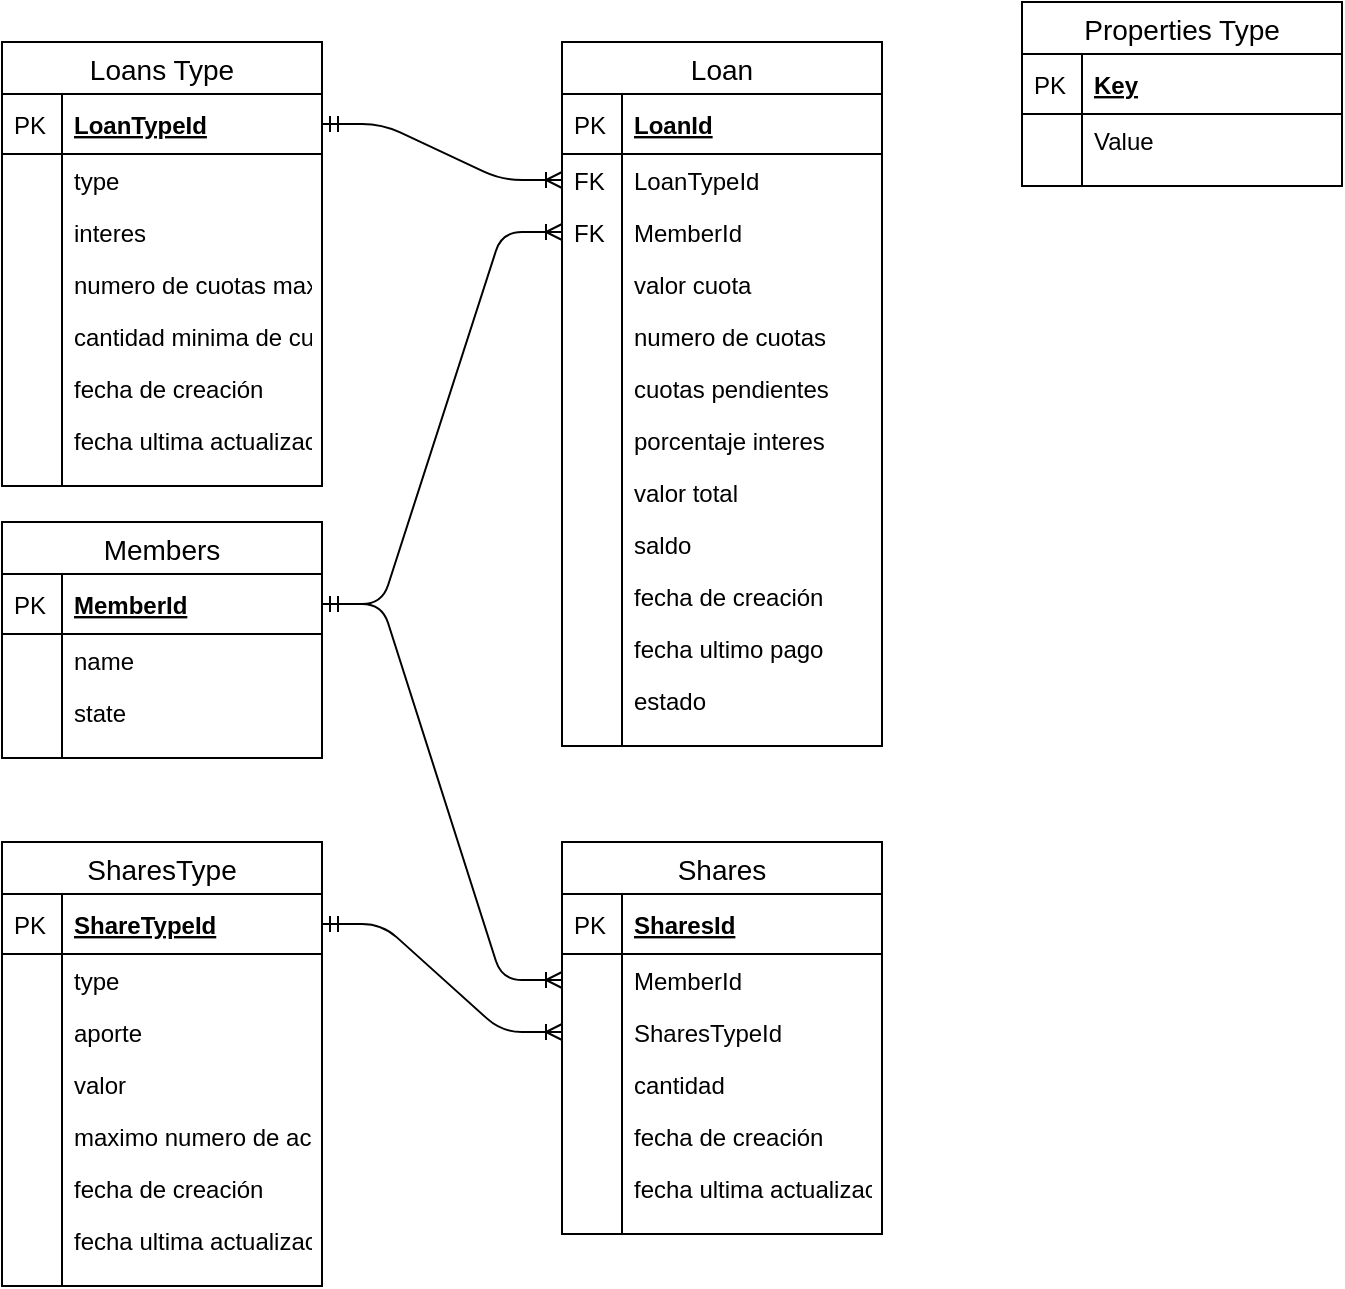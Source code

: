 <mxfile version="13.0.7" type="device" pages="3"><diagram id="xqKjK6fa6Vr36l9ZcS11" name="Page-1"><mxGraphModel dx="2031" dy="1209" grid="1" gridSize="10" guides="1" tooltips="1" connect="1" arrows="1" fold="1" page="1" pageScale="1" pageWidth="1169" pageHeight="827" math="0" shadow="0"><root><mxCell id="0"/><mxCell id="1" parent="0"/><mxCell id="6ZoHUO-m1LKjbYapgB06-1" value="Loans Type" style="swimlane;fontStyle=0;childLayout=stackLayout;horizontal=1;startSize=26;horizontalStack=0;resizeParent=1;resizeParentMax=0;resizeLast=0;collapsible=1;marginBottom=0;align=center;fontSize=14;" parent="1" vertex="1"><mxGeometry x="160" y="80" width="160" height="222" as="geometry"/></mxCell><mxCell id="6ZoHUO-m1LKjbYapgB06-2" value="LoanTypeId" style="shape=partialRectangle;top=0;left=0;right=0;bottom=1;align=left;verticalAlign=middle;fillColor=none;spacingLeft=34;spacingRight=4;overflow=hidden;rotatable=0;points=[[0,0.5],[1,0.5]];portConstraint=eastwest;dropTarget=0;fontStyle=5;fontSize=12;" parent="6ZoHUO-m1LKjbYapgB06-1" vertex="1"><mxGeometry y="26" width="160" height="30" as="geometry"/></mxCell><mxCell id="6ZoHUO-m1LKjbYapgB06-3" value="PK" style="shape=partialRectangle;top=0;left=0;bottom=0;fillColor=none;align=left;verticalAlign=middle;spacingLeft=4;spacingRight=4;overflow=hidden;rotatable=0;points=[];portConstraint=eastwest;part=1;fontSize=12;" parent="6ZoHUO-m1LKjbYapgB06-2" vertex="1" connectable="0"><mxGeometry width="30" height="30" as="geometry"/></mxCell><mxCell id="6ZoHUO-m1LKjbYapgB06-4" value="type" style="shape=partialRectangle;top=0;left=0;right=0;bottom=0;align=left;verticalAlign=top;fillColor=none;spacingLeft=34;spacingRight=4;overflow=hidden;rotatable=0;points=[[0,0.5],[1,0.5]];portConstraint=eastwest;dropTarget=0;fontSize=12;" parent="6ZoHUO-m1LKjbYapgB06-1" vertex="1"><mxGeometry y="56" width="160" height="26" as="geometry"/></mxCell><mxCell id="6ZoHUO-m1LKjbYapgB06-5" value="" style="shape=partialRectangle;top=0;left=0;bottom=0;fillColor=none;align=left;verticalAlign=top;spacingLeft=4;spacingRight=4;overflow=hidden;rotatable=0;points=[];portConstraint=eastwest;part=1;fontSize=12;" parent="6ZoHUO-m1LKjbYapgB06-4" vertex="1" connectable="0"><mxGeometry width="30" height="26" as="geometry"/></mxCell><mxCell id="6ZoHUO-m1LKjbYapgB06-8" value="interes" style="shape=partialRectangle;top=0;left=0;right=0;bottom=0;align=left;verticalAlign=top;fillColor=none;spacingLeft=34;spacingRight=4;overflow=hidden;rotatable=0;points=[[0,0.5],[1,0.5]];portConstraint=eastwest;dropTarget=0;fontSize=12;" parent="6ZoHUO-m1LKjbYapgB06-1" vertex="1"><mxGeometry y="82" width="160" height="26" as="geometry"/></mxCell><mxCell id="6ZoHUO-m1LKjbYapgB06-9" value="" style="shape=partialRectangle;top=0;left=0;bottom=0;fillColor=none;align=left;verticalAlign=top;spacingLeft=4;spacingRight=4;overflow=hidden;rotatable=0;points=[];portConstraint=eastwest;part=1;fontSize=12;" parent="6ZoHUO-m1LKjbYapgB06-8" vertex="1" connectable="0"><mxGeometry width="30" height="26" as="geometry"/></mxCell><mxCell id="6ZoHUO-m1LKjbYapgB06-20" value="numero de cuotas maximo" style="shape=partialRectangle;top=0;left=0;right=0;bottom=0;align=left;verticalAlign=top;fillColor=none;spacingLeft=34;spacingRight=4;overflow=hidden;rotatable=0;points=[[0,0.5],[1,0.5]];portConstraint=eastwest;dropTarget=0;fontSize=12;" parent="6ZoHUO-m1LKjbYapgB06-1" vertex="1"><mxGeometry y="108" width="160" height="26" as="geometry"/></mxCell><mxCell id="6ZoHUO-m1LKjbYapgB06-21" value="" style="shape=partialRectangle;top=0;left=0;bottom=0;fillColor=none;align=left;verticalAlign=top;spacingLeft=4;spacingRight=4;overflow=hidden;rotatable=0;points=[];portConstraint=eastwest;part=1;fontSize=12;" parent="6ZoHUO-m1LKjbYapgB06-20" vertex="1" connectable="0"><mxGeometry width="30" height="26" as="geometry"/></mxCell><mxCell id="6ZoHUO-m1LKjbYapgB06-24" value="cantidad minima de cuota" style="shape=partialRectangle;top=0;left=0;right=0;bottom=0;align=left;verticalAlign=top;fillColor=none;spacingLeft=34;spacingRight=4;overflow=hidden;rotatable=0;points=[[0,0.5],[1,0.5]];portConstraint=eastwest;dropTarget=0;fontSize=12;" parent="6ZoHUO-m1LKjbYapgB06-1" vertex="1"><mxGeometry y="134" width="160" height="26" as="geometry"/></mxCell><mxCell id="6ZoHUO-m1LKjbYapgB06-25" value="" style="shape=partialRectangle;top=0;left=0;bottom=0;fillColor=none;align=left;verticalAlign=top;spacingLeft=4;spacingRight=4;overflow=hidden;rotatable=0;points=[];portConstraint=eastwest;part=1;fontSize=12;" parent="6ZoHUO-m1LKjbYapgB06-24" vertex="1" connectable="0"><mxGeometry width="30" height="26" as="geometry"/></mxCell><mxCell id="6ZoHUO-m1LKjbYapgB06-26" value="fecha de creación" style="shape=partialRectangle;top=0;left=0;right=0;bottom=0;align=left;verticalAlign=top;fillColor=none;spacingLeft=34;spacingRight=4;overflow=hidden;rotatable=0;points=[[0,0.5],[1,0.5]];portConstraint=eastwest;dropTarget=0;fontSize=12;" parent="6ZoHUO-m1LKjbYapgB06-1" vertex="1"><mxGeometry y="160" width="160" height="26" as="geometry"/></mxCell><mxCell id="6ZoHUO-m1LKjbYapgB06-27" value="" style="shape=partialRectangle;top=0;left=0;bottom=0;fillColor=none;align=left;verticalAlign=top;spacingLeft=4;spacingRight=4;overflow=hidden;rotatable=0;points=[];portConstraint=eastwest;part=1;fontSize=12;" parent="6ZoHUO-m1LKjbYapgB06-26" vertex="1" connectable="0"><mxGeometry width="30" height="26" as="geometry"/></mxCell><mxCell id="6ZoHUO-m1LKjbYapgB06-28" value="fecha ultima actualización" style="shape=partialRectangle;top=0;left=0;right=0;bottom=0;align=left;verticalAlign=top;fillColor=none;spacingLeft=34;spacingRight=4;overflow=hidden;rotatable=0;points=[[0,0.5],[1,0.5]];portConstraint=eastwest;dropTarget=0;fontSize=12;" parent="6ZoHUO-m1LKjbYapgB06-1" vertex="1"><mxGeometry y="186" width="160" height="26" as="geometry"/></mxCell><mxCell id="6ZoHUO-m1LKjbYapgB06-29" value="" style="shape=partialRectangle;top=0;left=0;bottom=0;fillColor=none;align=left;verticalAlign=top;spacingLeft=4;spacingRight=4;overflow=hidden;rotatable=0;points=[];portConstraint=eastwest;part=1;fontSize=12;" parent="6ZoHUO-m1LKjbYapgB06-28" vertex="1" connectable="0"><mxGeometry width="30" height="26" as="geometry"/></mxCell><mxCell id="6ZoHUO-m1LKjbYapgB06-10" value="" style="shape=partialRectangle;top=0;left=0;right=0;bottom=0;align=left;verticalAlign=top;fillColor=none;spacingLeft=34;spacingRight=4;overflow=hidden;rotatable=0;points=[[0,0.5],[1,0.5]];portConstraint=eastwest;dropTarget=0;fontSize=12;" parent="6ZoHUO-m1LKjbYapgB06-1" vertex="1"><mxGeometry y="212" width="160" height="10" as="geometry"/></mxCell><mxCell id="6ZoHUO-m1LKjbYapgB06-11" value="" style="shape=partialRectangle;top=0;left=0;bottom=0;fillColor=none;align=left;verticalAlign=top;spacingLeft=4;spacingRight=4;overflow=hidden;rotatable=0;points=[];portConstraint=eastwest;part=1;fontSize=12;" parent="6ZoHUO-m1LKjbYapgB06-10" vertex="1" connectable="0"><mxGeometry width="30" height="10" as="geometry"/></mxCell><mxCell id="6ZoHUO-m1LKjbYapgB06-30" value="Loan" style="swimlane;fontStyle=0;childLayout=stackLayout;horizontal=1;startSize=26;horizontalStack=0;resizeParent=1;resizeParentMax=0;resizeLast=0;collapsible=1;marginBottom=0;align=center;fontSize=14;" parent="1" vertex="1"><mxGeometry x="440" y="80" width="160" height="352" as="geometry"/></mxCell><mxCell id="6ZoHUO-m1LKjbYapgB06-31" value="LoanId" style="shape=partialRectangle;top=0;left=0;right=0;bottom=1;align=left;verticalAlign=middle;fillColor=none;spacingLeft=34;spacingRight=4;overflow=hidden;rotatable=0;points=[[0,0.5],[1,0.5]];portConstraint=eastwest;dropTarget=0;fontStyle=5;fontSize=12;" parent="6ZoHUO-m1LKjbYapgB06-30" vertex="1"><mxGeometry y="26" width="160" height="30" as="geometry"/></mxCell><mxCell id="6ZoHUO-m1LKjbYapgB06-32" value="PK" style="shape=partialRectangle;top=0;left=0;bottom=0;fillColor=none;align=left;verticalAlign=middle;spacingLeft=4;spacingRight=4;overflow=hidden;rotatable=0;points=[];portConstraint=eastwest;part=1;fontSize=12;" parent="6ZoHUO-m1LKjbYapgB06-31" vertex="1" connectable="0"><mxGeometry width="30" height="30" as="geometry"/></mxCell><mxCell id="6ZoHUO-m1LKjbYapgB06-33" value="LoanTypeId" style="shape=partialRectangle;top=0;left=0;right=0;bottom=0;align=left;verticalAlign=top;fillColor=none;spacingLeft=34;spacingRight=4;overflow=hidden;rotatable=0;points=[[0,0.5],[1,0.5]];portConstraint=eastwest;dropTarget=0;fontSize=12;" parent="6ZoHUO-m1LKjbYapgB06-30" vertex="1"><mxGeometry y="56" width="160" height="26" as="geometry"/></mxCell><mxCell id="6ZoHUO-m1LKjbYapgB06-34" value="FK" style="shape=partialRectangle;top=0;left=0;bottom=0;fillColor=none;align=left;verticalAlign=top;spacingLeft=4;spacingRight=4;overflow=hidden;rotatable=0;points=[];portConstraint=eastwest;part=1;fontSize=12;" parent="6ZoHUO-m1LKjbYapgB06-33" vertex="1" connectable="0"><mxGeometry width="30" height="26" as="geometry"/></mxCell><mxCell id="6ZoHUO-m1LKjbYapgB06-35" value="MemberId" style="shape=partialRectangle;top=0;left=0;right=0;bottom=0;align=left;verticalAlign=top;fillColor=none;spacingLeft=34;spacingRight=4;overflow=hidden;rotatable=0;points=[[0,0.5],[1,0.5]];portConstraint=eastwest;dropTarget=0;fontSize=12;" parent="6ZoHUO-m1LKjbYapgB06-30" vertex="1"><mxGeometry y="82" width="160" height="26" as="geometry"/></mxCell><mxCell id="6ZoHUO-m1LKjbYapgB06-36" value="FK" style="shape=partialRectangle;top=0;left=0;bottom=0;fillColor=none;align=left;verticalAlign=top;spacingLeft=4;spacingRight=4;overflow=hidden;rotatable=0;points=[];portConstraint=eastwest;part=1;fontSize=12;" parent="6ZoHUO-m1LKjbYapgB06-35" vertex="1" connectable="0"><mxGeometry width="30" height="26" as="geometry"/></mxCell><mxCell id="6ZoHUO-m1LKjbYapgB06-37" value="valor cuota" style="shape=partialRectangle;top=0;left=0;right=0;bottom=0;align=left;verticalAlign=top;fillColor=none;spacingLeft=34;spacingRight=4;overflow=hidden;rotatable=0;points=[[0,0.5],[1,0.5]];portConstraint=eastwest;dropTarget=0;fontSize=12;" parent="6ZoHUO-m1LKjbYapgB06-30" vertex="1"><mxGeometry y="108" width="160" height="26" as="geometry"/></mxCell><mxCell id="6ZoHUO-m1LKjbYapgB06-38" value="" style="shape=partialRectangle;top=0;left=0;bottom=0;fillColor=none;align=left;verticalAlign=top;spacingLeft=4;spacingRight=4;overflow=hidden;rotatable=0;points=[];portConstraint=eastwest;part=1;fontSize=12;" parent="6ZoHUO-m1LKjbYapgB06-37" vertex="1" connectable="0"><mxGeometry width="30" height="26" as="geometry"/></mxCell><mxCell id="6ZoHUO-m1LKjbYapgB06-39" value="numero de cuotas" style="shape=partialRectangle;top=0;left=0;right=0;bottom=0;align=left;verticalAlign=top;fillColor=none;spacingLeft=34;spacingRight=4;overflow=hidden;rotatable=0;points=[[0,0.5],[1,0.5]];portConstraint=eastwest;dropTarget=0;fontSize=12;" parent="6ZoHUO-m1LKjbYapgB06-30" vertex="1"><mxGeometry y="134" width="160" height="26" as="geometry"/></mxCell><mxCell id="6ZoHUO-m1LKjbYapgB06-40" value="" style="shape=partialRectangle;top=0;left=0;bottom=0;fillColor=none;align=left;verticalAlign=top;spacingLeft=4;spacingRight=4;overflow=hidden;rotatable=0;points=[];portConstraint=eastwest;part=1;fontSize=12;" parent="6ZoHUO-m1LKjbYapgB06-39" vertex="1" connectable="0"><mxGeometry width="30" height="26" as="geometry"/></mxCell><mxCell id="6ZoHUO-m1LKjbYapgB06-41" value="cuotas pendientes" style="shape=partialRectangle;top=0;left=0;right=0;bottom=0;align=left;verticalAlign=top;fillColor=none;spacingLeft=34;spacingRight=4;overflow=hidden;rotatable=0;points=[[0,0.5],[1,0.5]];portConstraint=eastwest;dropTarget=0;fontSize=12;" parent="6ZoHUO-m1LKjbYapgB06-30" vertex="1"><mxGeometry y="160" width="160" height="26" as="geometry"/></mxCell><mxCell id="6ZoHUO-m1LKjbYapgB06-42" value="" style="shape=partialRectangle;top=0;left=0;bottom=0;fillColor=none;align=left;verticalAlign=top;spacingLeft=4;spacingRight=4;overflow=hidden;rotatable=0;points=[];portConstraint=eastwest;part=1;fontSize=12;" parent="6ZoHUO-m1LKjbYapgB06-41" vertex="1" connectable="0"><mxGeometry width="30" height="26" as="geometry"/></mxCell><mxCell id="6ZoHUO-m1LKjbYapgB06-43" value="porcentaje interes" style="shape=partialRectangle;top=0;left=0;right=0;bottom=0;align=left;verticalAlign=top;fillColor=none;spacingLeft=34;spacingRight=4;overflow=hidden;rotatable=0;points=[[0,0.5],[1,0.5]];portConstraint=eastwest;dropTarget=0;fontSize=12;" parent="6ZoHUO-m1LKjbYapgB06-30" vertex="1"><mxGeometry y="186" width="160" height="26" as="geometry"/></mxCell><mxCell id="6ZoHUO-m1LKjbYapgB06-44" value="" style="shape=partialRectangle;top=0;left=0;bottom=0;fillColor=none;align=left;verticalAlign=top;spacingLeft=4;spacingRight=4;overflow=hidden;rotatable=0;points=[];portConstraint=eastwest;part=1;fontSize=12;" parent="6ZoHUO-m1LKjbYapgB06-43" vertex="1" connectable="0"><mxGeometry width="30" height="26" as="geometry"/></mxCell><mxCell id="6ZoHUO-m1LKjbYapgB06-64" value="valor total" style="shape=partialRectangle;top=0;left=0;right=0;bottom=0;align=left;verticalAlign=top;fillColor=none;spacingLeft=34;spacingRight=4;overflow=hidden;rotatable=0;points=[[0,0.5],[1,0.5]];portConstraint=eastwest;dropTarget=0;fontSize=12;" parent="6ZoHUO-m1LKjbYapgB06-30" vertex="1"><mxGeometry y="212" width="160" height="26" as="geometry"/></mxCell><mxCell id="6ZoHUO-m1LKjbYapgB06-65" value="" style="shape=partialRectangle;top=0;left=0;bottom=0;fillColor=none;align=left;verticalAlign=top;spacingLeft=4;spacingRight=4;overflow=hidden;rotatable=0;points=[];portConstraint=eastwest;part=1;fontSize=12;" parent="6ZoHUO-m1LKjbYapgB06-64" vertex="1" connectable="0"><mxGeometry width="30" height="26" as="geometry"/></mxCell><mxCell id="6ZoHUO-m1LKjbYapgB06-66" value="saldo" style="shape=partialRectangle;top=0;left=0;right=0;bottom=0;align=left;verticalAlign=top;fillColor=none;spacingLeft=34;spacingRight=4;overflow=hidden;rotatable=0;points=[[0,0.5],[1,0.5]];portConstraint=eastwest;dropTarget=0;fontSize=12;" parent="6ZoHUO-m1LKjbYapgB06-30" vertex="1"><mxGeometry y="238" width="160" height="26" as="geometry"/></mxCell><mxCell id="6ZoHUO-m1LKjbYapgB06-67" value="" style="shape=partialRectangle;top=0;left=0;bottom=0;fillColor=none;align=left;verticalAlign=top;spacingLeft=4;spacingRight=4;overflow=hidden;rotatable=0;points=[];portConstraint=eastwest;part=1;fontSize=12;" parent="6ZoHUO-m1LKjbYapgB06-66" vertex="1" connectable="0"><mxGeometry width="30" height="26" as="geometry"/></mxCell><mxCell id="6ZoHUO-m1LKjbYapgB06-68" value="fecha de creación" style="shape=partialRectangle;top=0;left=0;right=0;bottom=0;align=left;verticalAlign=top;fillColor=none;spacingLeft=34;spacingRight=4;overflow=hidden;rotatable=0;points=[[0,0.5],[1,0.5]];portConstraint=eastwest;dropTarget=0;fontSize=12;" parent="6ZoHUO-m1LKjbYapgB06-30" vertex="1"><mxGeometry y="264" width="160" height="26" as="geometry"/></mxCell><mxCell id="6ZoHUO-m1LKjbYapgB06-69" value="" style="shape=partialRectangle;top=0;left=0;bottom=0;fillColor=none;align=left;verticalAlign=top;spacingLeft=4;spacingRight=4;overflow=hidden;rotatable=0;points=[];portConstraint=eastwest;part=1;fontSize=12;" parent="6ZoHUO-m1LKjbYapgB06-68" vertex="1" connectable="0"><mxGeometry width="30" height="26" as="geometry"/></mxCell><mxCell id="6ZoHUO-m1LKjbYapgB06-70" value="fecha ultimo pago" style="shape=partialRectangle;top=0;left=0;right=0;bottom=0;align=left;verticalAlign=top;fillColor=none;spacingLeft=34;spacingRight=4;overflow=hidden;rotatable=0;points=[[0,0.5],[1,0.5]];portConstraint=eastwest;dropTarget=0;fontSize=12;" parent="6ZoHUO-m1LKjbYapgB06-30" vertex="1"><mxGeometry y="290" width="160" height="26" as="geometry"/></mxCell><mxCell id="6ZoHUO-m1LKjbYapgB06-71" value="" style="shape=partialRectangle;top=0;left=0;bottom=0;fillColor=none;align=left;verticalAlign=top;spacingLeft=4;spacingRight=4;overflow=hidden;rotatable=0;points=[];portConstraint=eastwest;part=1;fontSize=12;" parent="6ZoHUO-m1LKjbYapgB06-70" vertex="1" connectable="0"><mxGeometry width="30" height="26" as="geometry"/></mxCell><mxCell id="6ZoHUO-m1LKjbYapgB06-72" value="estado" style="shape=partialRectangle;top=0;left=0;right=0;bottom=0;align=left;verticalAlign=top;fillColor=none;spacingLeft=34;spacingRight=4;overflow=hidden;rotatable=0;points=[[0,0.5],[1,0.5]];portConstraint=eastwest;dropTarget=0;fontSize=12;" parent="6ZoHUO-m1LKjbYapgB06-30" vertex="1"><mxGeometry y="316" width="160" height="26" as="geometry"/></mxCell><mxCell id="6ZoHUO-m1LKjbYapgB06-73" value="" style="shape=partialRectangle;top=0;left=0;bottom=0;fillColor=none;align=left;verticalAlign=top;spacingLeft=4;spacingRight=4;overflow=hidden;rotatable=0;points=[];portConstraint=eastwest;part=1;fontSize=12;" parent="6ZoHUO-m1LKjbYapgB06-72" vertex="1" connectable="0"><mxGeometry width="30" height="26" as="geometry"/></mxCell><mxCell id="6ZoHUO-m1LKjbYapgB06-45" value="" style="shape=partialRectangle;top=0;left=0;right=0;bottom=0;align=left;verticalAlign=top;fillColor=none;spacingLeft=34;spacingRight=4;overflow=hidden;rotatable=0;points=[[0,0.5],[1,0.5]];portConstraint=eastwest;dropTarget=0;fontSize=12;" parent="6ZoHUO-m1LKjbYapgB06-30" vertex="1"><mxGeometry y="342" width="160" height="10" as="geometry"/></mxCell><mxCell id="6ZoHUO-m1LKjbYapgB06-46" value="" style="shape=partialRectangle;top=0;left=0;bottom=0;fillColor=none;align=left;verticalAlign=top;spacingLeft=4;spacingRight=4;overflow=hidden;rotatable=0;points=[];portConstraint=eastwest;part=1;fontSize=12;" parent="6ZoHUO-m1LKjbYapgB06-45" vertex="1" connectable="0"><mxGeometry width="30" height="10" as="geometry"/></mxCell><mxCell id="6ZoHUO-m1LKjbYapgB06-47" value="Members" style="swimlane;fontStyle=0;childLayout=stackLayout;horizontal=1;startSize=26;horizontalStack=0;resizeParent=1;resizeParentMax=0;resizeLast=0;collapsible=1;marginBottom=0;align=center;fontSize=14;" parent="1" vertex="1"><mxGeometry x="160" y="320" width="160" height="118" as="geometry"/></mxCell><mxCell id="6ZoHUO-m1LKjbYapgB06-48" value="MemberId" style="shape=partialRectangle;top=0;left=0;right=0;bottom=1;align=left;verticalAlign=middle;fillColor=none;spacingLeft=34;spacingRight=4;overflow=hidden;rotatable=0;points=[[0,0.5],[1,0.5]];portConstraint=eastwest;dropTarget=0;fontStyle=5;fontSize=12;" parent="6ZoHUO-m1LKjbYapgB06-47" vertex="1"><mxGeometry y="26" width="160" height="30" as="geometry"/></mxCell><mxCell id="6ZoHUO-m1LKjbYapgB06-49" value="PK" style="shape=partialRectangle;top=0;left=0;bottom=0;fillColor=none;align=left;verticalAlign=middle;spacingLeft=4;spacingRight=4;overflow=hidden;rotatable=0;points=[];portConstraint=eastwest;part=1;fontSize=12;" parent="6ZoHUO-m1LKjbYapgB06-48" vertex="1" connectable="0"><mxGeometry width="30" height="30" as="geometry"/></mxCell><mxCell id="6ZoHUO-m1LKjbYapgB06-50" value="name" style="shape=partialRectangle;top=0;left=0;right=0;bottom=0;align=left;verticalAlign=top;fillColor=none;spacingLeft=34;spacingRight=4;overflow=hidden;rotatable=0;points=[[0,0.5],[1,0.5]];portConstraint=eastwest;dropTarget=0;fontSize=12;" parent="6ZoHUO-m1LKjbYapgB06-47" vertex="1"><mxGeometry y="56" width="160" height="26" as="geometry"/></mxCell><mxCell id="6ZoHUO-m1LKjbYapgB06-51" value="" style="shape=partialRectangle;top=0;left=0;bottom=0;fillColor=none;align=left;verticalAlign=top;spacingLeft=4;spacingRight=4;overflow=hidden;rotatable=0;points=[];portConstraint=eastwest;part=1;fontSize=12;" parent="6ZoHUO-m1LKjbYapgB06-50" vertex="1" connectable="0"><mxGeometry width="30" height="26" as="geometry"/></mxCell><mxCell id="6ZoHUO-m1LKjbYapgB06-52" value="state" style="shape=partialRectangle;top=0;left=0;right=0;bottom=0;align=left;verticalAlign=top;fillColor=none;spacingLeft=34;spacingRight=4;overflow=hidden;rotatable=0;points=[[0,0.5],[1,0.5]];portConstraint=eastwest;dropTarget=0;fontSize=12;" parent="6ZoHUO-m1LKjbYapgB06-47" vertex="1"><mxGeometry y="82" width="160" height="26" as="geometry"/></mxCell><mxCell id="6ZoHUO-m1LKjbYapgB06-53" value="" style="shape=partialRectangle;top=0;left=0;bottom=0;fillColor=none;align=left;verticalAlign=top;spacingLeft=4;spacingRight=4;overflow=hidden;rotatable=0;points=[];portConstraint=eastwest;part=1;fontSize=12;" parent="6ZoHUO-m1LKjbYapgB06-52" vertex="1" connectable="0"><mxGeometry width="30" height="26" as="geometry"/></mxCell><mxCell id="6ZoHUO-m1LKjbYapgB06-62" value="" style="shape=partialRectangle;top=0;left=0;right=0;bottom=0;align=left;verticalAlign=top;fillColor=none;spacingLeft=34;spacingRight=4;overflow=hidden;rotatable=0;points=[[0,0.5],[1,0.5]];portConstraint=eastwest;dropTarget=0;fontSize=12;" parent="6ZoHUO-m1LKjbYapgB06-47" vertex="1"><mxGeometry y="108" width="160" height="10" as="geometry"/></mxCell><mxCell id="6ZoHUO-m1LKjbYapgB06-63" value="" style="shape=partialRectangle;top=0;left=0;bottom=0;fillColor=none;align=left;verticalAlign=top;spacingLeft=4;spacingRight=4;overflow=hidden;rotatable=0;points=[];portConstraint=eastwest;part=1;fontSize=12;" parent="6ZoHUO-m1LKjbYapgB06-62" vertex="1" connectable="0"><mxGeometry width="30" height="10" as="geometry"/></mxCell><mxCell id="6ZoHUO-m1LKjbYapgB06-101" value="SharesType" style="swimlane;fontStyle=0;childLayout=stackLayout;horizontal=1;startSize=26;horizontalStack=0;resizeParent=1;resizeParentMax=0;resizeLast=0;collapsible=1;marginBottom=0;align=center;fontSize=14;" parent="1" vertex="1"><mxGeometry x="160" y="480" width="160" height="222" as="geometry"/></mxCell><mxCell id="6ZoHUO-m1LKjbYapgB06-102" value="ShareTypeId" style="shape=partialRectangle;top=0;left=0;right=0;bottom=1;align=left;verticalAlign=middle;fillColor=none;spacingLeft=34;spacingRight=4;overflow=hidden;rotatable=0;points=[[0,0.5],[1,0.5]];portConstraint=eastwest;dropTarget=0;fontStyle=5;fontSize=12;" parent="6ZoHUO-m1LKjbYapgB06-101" vertex="1"><mxGeometry y="26" width="160" height="30" as="geometry"/></mxCell><mxCell id="6ZoHUO-m1LKjbYapgB06-103" value="PK" style="shape=partialRectangle;top=0;left=0;bottom=0;fillColor=none;align=left;verticalAlign=middle;spacingLeft=4;spacingRight=4;overflow=hidden;rotatable=0;points=[];portConstraint=eastwest;part=1;fontSize=12;" parent="6ZoHUO-m1LKjbYapgB06-102" vertex="1" connectable="0"><mxGeometry width="30" height="30" as="geometry"/></mxCell><mxCell id="6ZoHUO-m1LKjbYapgB06-104" value="type" style="shape=partialRectangle;top=0;left=0;right=0;bottom=0;align=left;verticalAlign=top;fillColor=none;spacingLeft=34;spacingRight=4;overflow=hidden;rotatable=0;points=[[0,0.5],[1,0.5]];portConstraint=eastwest;dropTarget=0;fontSize=12;" parent="6ZoHUO-m1LKjbYapgB06-101" vertex="1"><mxGeometry y="56" width="160" height="26" as="geometry"/></mxCell><mxCell id="6ZoHUO-m1LKjbYapgB06-105" value="" style="shape=partialRectangle;top=0;left=0;bottom=0;fillColor=none;align=left;verticalAlign=top;spacingLeft=4;spacingRight=4;overflow=hidden;rotatable=0;points=[];portConstraint=eastwest;part=1;fontSize=12;" parent="6ZoHUO-m1LKjbYapgB06-104" vertex="1" connectable="0"><mxGeometry width="30" height="26" as="geometry"/></mxCell><mxCell id="6ZoHUO-m1LKjbYapgB06-106" value="aporte" style="shape=partialRectangle;top=0;left=0;right=0;bottom=0;align=left;verticalAlign=top;fillColor=none;spacingLeft=34;spacingRight=4;overflow=hidden;rotatable=0;points=[[0,0.5],[1,0.5]];portConstraint=eastwest;dropTarget=0;fontSize=12;" parent="6ZoHUO-m1LKjbYapgB06-101" vertex="1"><mxGeometry y="82" width="160" height="26" as="geometry"/></mxCell><mxCell id="6ZoHUO-m1LKjbYapgB06-107" value="" style="shape=partialRectangle;top=0;left=0;bottom=0;fillColor=none;align=left;verticalAlign=top;spacingLeft=4;spacingRight=4;overflow=hidden;rotatable=0;points=[];portConstraint=eastwest;part=1;fontSize=12;" parent="6ZoHUO-m1LKjbYapgB06-106" vertex="1" connectable="0"><mxGeometry width="30" height="26" as="geometry"/></mxCell><mxCell id="6ZoHUO-m1LKjbYapgB06-108" value="valor" style="shape=partialRectangle;top=0;left=0;right=0;bottom=0;align=left;verticalAlign=top;fillColor=none;spacingLeft=34;spacingRight=4;overflow=hidden;rotatable=0;points=[[0,0.5],[1,0.5]];portConstraint=eastwest;dropTarget=0;fontSize=12;" parent="6ZoHUO-m1LKjbYapgB06-101" vertex="1"><mxGeometry y="108" width="160" height="26" as="geometry"/></mxCell><mxCell id="6ZoHUO-m1LKjbYapgB06-109" value="" style="shape=partialRectangle;top=0;left=0;bottom=0;fillColor=none;align=left;verticalAlign=top;spacingLeft=4;spacingRight=4;overflow=hidden;rotatable=0;points=[];portConstraint=eastwest;part=1;fontSize=12;" parent="6ZoHUO-m1LKjbYapgB06-108" vertex="1" connectable="0"><mxGeometry width="30" height="26" as="geometry"/></mxCell><mxCell id="6ZoHUO-m1LKjbYapgB06-110" value="maximo numero de acciones por socio" style="shape=partialRectangle;top=0;left=0;right=0;bottom=0;align=left;verticalAlign=top;fillColor=none;spacingLeft=34;spacingRight=4;overflow=hidden;rotatable=0;points=[[0,0.5],[1,0.5]];portConstraint=eastwest;dropTarget=0;fontSize=12;" parent="6ZoHUO-m1LKjbYapgB06-101" vertex="1"><mxGeometry y="134" width="160" height="26" as="geometry"/></mxCell><mxCell id="6ZoHUO-m1LKjbYapgB06-111" value="" style="shape=partialRectangle;top=0;left=0;bottom=0;fillColor=none;align=left;verticalAlign=top;spacingLeft=4;spacingRight=4;overflow=hidden;rotatable=0;points=[];portConstraint=eastwest;part=1;fontSize=12;" parent="6ZoHUO-m1LKjbYapgB06-110" vertex="1" connectable="0"><mxGeometry width="30" height="26" as="geometry"/></mxCell><mxCell id="6ZoHUO-m1LKjbYapgB06-112" value="fecha de creación" style="shape=partialRectangle;top=0;left=0;right=0;bottom=0;align=left;verticalAlign=top;fillColor=none;spacingLeft=34;spacingRight=4;overflow=hidden;rotatable=0;points=[[0,0.5],[1,0.5]];portConstraint=eastwest;dropTarget=0;fontSize=12;" parent="6ZoHUO-m1LKjbYapgB06-101" vertex="1"><mxGeometry y="160" width="160" height="26" as="geometry"/></mxCell><mxCell id="6ZoHUO-m1LKjbYapgB06-113" value="" style="shape=partialRectangle;top=0;left=0;bottom=0;fillColor=none;align=left;verticalAlign=top;spacingLeft=4;spacingRight=4;overflow=hidden;rotatable=0;points=[];portConstraint=eastwest;part=1;fontSize=12;" parent="6ZoHUO-m1LKjbYapgB06-112" vertex="1" connectable="0"><mxGeometry width="30" height="26" as="geometry"/></mxCell><mxCell id="6ZoHUO-m1LKjbYapgB06-114" value="fecha ultima actualización" style="shape=partialRectangle;top=0;left=0;right=0;bottom=0;align=left;verticalAlign=top;fillColor=none;spacingLeft=34;spacingRight=4;overflow=hidden;rotatable=0;points=[[0,0.5],[1,0.5]];portConstraint=eastwest;dropTarget=0;fontSize=12;" parent="6ZoHUO-m1LKjbYapgB06-101" vertex="1"><mxGeometry y="186" width="160" height="26" as="geometry"/></mxCell><mxCell id="6ZoHUO-m1LKjbYapgB06-115" value="" style="shape=partialRectangle;top=0;left=0;bottom=0;fillColor=none;align=left;verticalAlign=top;spacingLeft=4;spacingRight=4;overflow=hidden;rotatable=0;points=[];portConstraint=eastwest;part=1;fontSize=12;" parent="6ZoHUO-m1LKjbYapgB06-114" vertex="1" connectable="0"><mxGeometry width="30" height="26" as="geometry"/></mxCell><mxCell id="6ZoHUO-m1LKjbYapgB06-116" value="" style="shape=partialRectangle;top=0;left=0;right=0;bottom=0;align=left;verticalAlign=top;fillColor=none;spacingLeft=34;spacingRight=4;overflow=hidden;rotatable=0;points=[[0,0.5],[1,0.5]];portConstraint=eastwest;dropTarget=0;fontSize=12;" parent="6ZoHUO-m1LKjbYapgB06-101" vertex="1"><mxGeometry y="212" width="160" height="10" as="geometry"/></mxCell><mxCell id="6ZoHUO-m1LKjbYapgB06-117" value="" style="shape=partialRectangle;top=0;left=0;bottom=0;fillColor=none;align=left;verticalAlign=top;spacingLeft=4;spacingRight=4;overflow=hidden;rotatable=0;points=[];portConstraint=eastwest;part=1;fontSize=12;" parent="6ZoHUO-m1LKjbYapgB06-116" vertex="1" connectable="0"><mxGeometry width="30" height="10" as="geometry"/></mxCell><mxCell id="6ZoHUO-m1LKjbYapgB06-118" value="Shares" style="swimlane;fontStyle=0;childLayout=stackLayout;horizontal=1;startSize=26;horizontalStack=0;resizeParent=1;resizeParentMax=0;resizeLast=0;collapsible=1;marginBottom=0;align=center;fontSize=14;" parent="1" vertex="1"><mxGeometry x="440" y="480" width="160" height="196" as="geometry"/></mxCell><mxCell id="6ZoHUO-m1LKjbYapgB06-119" value="SharesId" style="shape=partialRectangle;top=0;left=0;right=0;bottom=1;align=left;verticalAlign=middle;fillColor=none;spacingLeft=34;spacingRight=4;overflow=hidden;rotatable=0;points=[[0,0.5],[1,0.5]];portConstraint=eastwest;dropTarget=0;fontStyle=5;fontSize=12;" parent="6ZoHUO-m1LKjbYapgB06-118" vertex="1"><mxGeometry y="26" width="160" height="30" as="geometry"/></mxCell><mxCell id="6ZoHUO-m1LKjbYapgB06-120" value="PK" style="shape=partialRectangle;top=0;left=0;bottom=0;fillColor=none;align=left;verticalAlign=middle;spacingLeft=4;spacingRight=4;overflow=hidden;rotatable=0;points=[];portConstraint=eastwest;part=1;fontSize=12;" parent="6ZoHUO-m1LKjbYapgB06-119" vertex="1" connectable="0"><mxGeometry width="30" height="30" as="geometry"/></mxCell><mxCell id="6ZoHUO-m1LKjbYapgB06-123" value="MemberId" style="shape=partialRectangle;top=0;left=0;right=0;bottom=0;align=left;verticalAlign=top;fillColor=none;spacingLeft=34;spacingRight=4;overflow=hidden;rotatable=0;points=[[0,0.5],[1,0.5]];portConstraint=eastwest;dropTarget=0;fontSize=12;" parent="6ZoHUO-m1LKjbYapgB06-118" vertex="1"><mxGeometry y="56" width="160" height="26" as="geometry"/></mxCell><mxCell id="6ZoHUO-m1LKjbYapgB06-124" value="" style="shape=partialRectangle;top=0;left=0;bottom=0;fillColor=none;align=left;verticalAlign=top;spacingLeft=4;spacingRight=4;overflow=hidden;rotatable=0;points=[];portConstraint=eastwest;part=1;fontSize=12;" parent="6ZoHUO-m1LKjbYapgB06-123" vertex="1" connectable="0"><mxGeometry width="30" height="26" as="geometry"/></mxCell><mxCell id="6ZoHUO-m1LKjbYapgB06-121" value="SharesTypeId" style="shape=partialRectangle;top=0;left=0;right=0;bottom=0;align=left;verticalAlign=top;fillColor=none;spacingLeft=34;spacingRight=4;overflow=hidden;rotatable=0;points=[[0,0.5],[1,0.5]];portConstraint=eastwest;dropTarget=0;fontSize=12;" parent="6ZoHUO-m1LKjbYapgB06-118" vertex="1"><mxGeometry y="82" width="160" height="26" as="geometry"/></mxCell><mxCell id="6ZoHUO-m1LKjbYapgB06-122" value="" style="shape=partialRectangle;top=0;left=0;bottom=0;fillColor=none;align=left;verticalAlign=top;spacingLeft=4;spacingRight=4;overflow=hidden;rotatable=0;points=[];portConstraint=eastwest;part=1;fontSize=12;" parent="6ZoHUO-m1LKjbYapgB06-121" vertex="1" connectable="0"><mxGeometry width="30" height="26" as="geometry"/></mxCell><mxCell id="6ZoHUO-m1LKjbYapgB06-125" value="cantidad" style="shape=partialRectangle;top=0;left=0;right=0;bottom=0;align=left;verticalAlign=top;fillColor=none;spacingLeft=34;spacingRight=4;overflow=hidden;rotatable=0;points=[[0,0.5],[1,0.5]];portConstraint=eastwest;dropTarget=0;fontSize=12;" parent="6ZoHUO-m1LKjbYapgB06-118" vertex="1"><mxGeometry y="108" width="160" height="26" as="geometry"/></mxCell><mxCell id="6ZoHUO-m1LKjbYapgB06-126" value="" style="shape=partialRectangle;top=0;left=0;bottom=0;fillColor=none;align=left;verticalAlign=top;spacingLeft=4;spacingRight=4;overflow=hidden;rotatable=0;points=[];portConstraint=eastwest;part=1;fontSize=12;" parent="6ZoHUO-m1LKjbYapgB06-125" vertex="1" connectable="0"><mxGeometry width="30" height="26" as="geometry"/></mxCell><mxCell id="6ZoHUO-m1LKjbYapgB06-129" value="fecha de creación" style="shape=partialRectangle;top=0;left=0;right=0;bottom=0;align=left;verticalAlign=top;fillColor=none;spacingLeft=34;spacingRight=4;overflow=hidden;rotatable=0;points=[[0,0.5],[1,0.5]];portConstraint=eastwest;dropTarget=0;fontSize=12;" parent="6ZoHUO-m1LKjbYapgB06-118" vertex="1"><mxGeometry y="134" width="160" height="26" as="geometry"/></mxCell><mxCell id="6ZoHUO-m1LKjbYapgB06-130" value="" style="shape=partialRectangle;top=0;left=0;bottom=0;fillColor=none;align=left;verticalAlign=top;spacingLeft=4;spacingRight=4;overflow=hidden;rotatable=0;points=[];portConstraint=eastwest;part=1;fontSize=12;" parent="6ZoHUO-m1LKjbYapgB06-129" vertex="1" connectable="0"><mxGeometry width="30" height="26" as="geometry"/></mxCell><mxCell id="6ZoHUO-m1LKjbYapgB06-131" value="fecha ultima actualización" style="shape=partialRectangle;top=0;left=0;right=0;bottom=0;align=left;verticalAlign=top;fillColor=none;spacingLeft=34;spacingRight=4;overflow=hidden;rotatable=0;points=[[0,0.5],[1,0.5]];portConstraint=eastwest;dropTarget=0;fontSize=12;" parent="6ZoHUO-m1LKjbYapgB06-118" vertex="1"><mxGeometry y="160" width="160" height="26" as="geometry"/></mxCell><mxCell id="6ZoHUO-m1LKjbYapgB06-132" value="" style="shape=partialRectangle;top=0;left=0;bottom=0;fillColor=none;align=left;verticalAlign=top;spacingLeft=4;spacingRight=4;overflow=hidden;rotatable=0;points=[];portConstraint=eastwest;part=1;fontSize=12;" parent="6ZoHUO-m1LKjbYapgB06-131" vertex="1" connectable="0"><mxGeometry width="30" height="26" as="geometry"/></mxCell><mxCell id="6ZoHUO-m1LKjbYapgB06-133" value="" style="shape=partialRectangle;top=0;left=0;right=0;bottom=0;align=left;verticalAlign=top;fillColor=none;spacingLeft=34;spacingRight=4;overflow=hidden;rotatable=0;points=[[0,0.5],[1,0.5]];portConstraint=eastwest;dropTarget=0;fontSize=12;" parent="6ZoHUO-m1LKjbYapgB06-118" vertex="1"><mxGeometry y="186" width="160" height="10" as="geometry"/></mxCell><mxCell id="6ZoHUO-m1LKjbYapgB06-134" value="" style="shape=partialRectangle;top=0;left=0;bottom=0;fillColor=none;align=left;verticalAlign=top;spacingLeft=4;spacingRight=4;overflow=hidden;rotatable=0;points=[];portConstraint=eastwest;part=1;fontSize=12;" parent="6ZoHUO-m1LKjbYapgB06-133" vertex="1" connectable="0"><mxGeometry width="30" height="10" as="geometry"/></mxCell><mxCell id="9KWtNGeDtaJtygsWMjKu-1" value="" style="edgeStyle=entityRelationEdgeStyle;fontSize=12;html=1;endArrow=ERoneToMany;startArrow=ERmandOne;exitX=1;exitY=0.5;exitDx=0;exitDy=0;entryX=0;entryY=0.5;entryDx=0;entryDy=0;" parent="1" source="6ZoHUO-m1LKjbYapgB06-2" target="6ZoHUO-m1LKjbYapgB06-33" edge="1"><mxGeometry width="100" height="100" relative="1" as="geometry"><mxPoint x="670" y="480" as="sourcePoint"/><mxPoint x="770" y="380" as="targetPoint"/></mxGeometry></mxCell><mxCell id="9KWtNGeDtaJtygsWMjKu-2" value="" style="edgeStyle=entityRelationEdgeStyle;fontSize=12;html=1;endArrow=ERoneToMany;startArrow=ERmandOne;exitX=1;exitY=0.5;exitDx=0;exitDy=0;entryX=0;entryY=0.5;entryDx=0;entryDy=0;" parent="1" source="6ZoHUO-m1LKjbYapgB06-48" target="6ZoHUO-m1LKjbYapgB06-35" edge="1"><mxGeometry width="100" height="100" relative="1" as="geometry"><mxPoint x="330" y="131" as="sourcePoint"/><mxPoint x="450" y="159" as="targetPoint"/></mxGeometry></mxCell><mxCell id="9KWtNGeDtaJtygsWMjKu-3" value="" style="edgeStyle=entityRelationEdgeStyle;fontSize=12;html=1;endArrow=ERoneToMany;startArrow=ERmandOne;exitX=1;exitY=0.5;exitDx=0;exitDy=0;entryX=0;entryY=0.5;entryDx=0;entryDy=0;" parent="1" source="6ZoHUO-m1LKjbYapgB06-48" target="6ZoHUO-m1LKjbYapgB06-123" edge="1"><mxGeometry width="100" height="100" relative="1" as="geometry"><mxPoint x="330" y="371" as="sourcePoint"/><mxPoint x="450" y="185" as="targetPoint"/></mxGeometry></mxCell><mxCell id="9KWtNGeDtaJtygsWMjKu-4" value="" style="edgeStyle=entityRelationEdgeStyle;fontSize=12;html=1;endArrow=ERoneToMany;startArrow=ERmandOne;exitX=1;exitY=0.5;exitDx=0;exitDy=0;entryX=0;entryY=0.5;entryDx=0;entryDy=0;" parent="1" source="6ZoHUO-m1LKjbYapgB06-102" target="6ZoHUO-m1LKjbYapgB06-121" edge="1"><mxGeometry width="100" height="100" relative="1" as="geometry"><mxPoint x="330" y="371" as="sourcePoint"/><mxPoint x="450" y="559" as="targetPoint"/></mxGeometry></mxCell><mxCell id="9KWtNGeDtaJtygsWMjKu-5" value="Properties Type" style="swimlane;fontStyle=0;childLayout=stackLayout;horizontal=1;startSize=26;horizontalStack=0;resizeParent=1;resizeParentMax=0;resizeLast=0;collapsible=1;marginBottom=0;align=center;fontSize=14;" parent="1" vertex="1"><mxGeometry x="670" y="60" width="160" height="92" as="geometry"/></mxCell><mxCell id="9KWtNGeDtaJtygsWMjKu-6" value="Key" style="shape=partialRectangle;top=0;left=0;right=0;bottom=1;align=left;verticalAlign=middle;fillColor=none;spacingLeft=34;spacingRight=4;overflow=hidden;rotatable=0;points=[[0,0.5],[1,0.5]];portConstraint=eastwest;dropTarget=0;fontStyle=5;fontSize=12;" parent="9KWtNGeDtaJtygsWMjKu-5" vertex="1"><mxGeometry y="26" width="160" height="30" as="geometry"/></mxCell><mxCell id="9KWtNGeDtaJtygsWMjKu-7" value="PK" style="shape=partialRectangle;top=0;left=0;bottom=0;fillColor=none;align=left;verticalAlign=middle;spacingLeft=4;spacingRight=4;overflow=hidden;rotatable=0;points=[];portConstraint=eastwest;part=1;fontSize=12;" parent="9KWtNGeDtaJtygsWMjKu-6" vertex="1" connectable="0"><mxGeometry width="30" height="30" as="geometry"/></mxCell><mxCell id="9KWtNGeDtaJtygsWMjKu-8" value="Value" style="shape=partialRectangle;top=0;left=0;right=0;bottom=0;align=left;verticalAlign=top;fillColor=none;spacingLeft=34;spacingRight=4;overflow=hidden;rotatable=0;points=[[0,0.5],[1,0.5]];portConstraint=eastwest;dropTarget=0;fontSize=12;" parent="9KWtNGeDtaJtygsWMjKu-5" vertex="1"><mxGeometry y="56" width="160" height="26" as="geometry"/></mxCell><mxCell id="9KWtNGeDtaJtygsWMjKu-9" value="" style="shape=partialRectangle;top=0;left=0;bottom=0;fillColor=none;align=left;verticalAlign=top;spacingLeft=4;spacingRight=4;overflow=hidden;rotatable=0;points=[];portConstraint=eastwest;part=1;fontSize=12;" parent="9KWtNGeDtaJtygsWMjKu-8" vertex="1" connectable="0"><mxGeometry width="30" height="26" as="geometry"/></mxCell><mxCell id="9KWtNGeDtaJtygsWMjKu-20" value="" style="shape=partialRectangle;top=0;left=0;right=0;bottom=0;align=left;verticalAlign=top;fillColor=none;spacingLeft=34;spacingRight=4;overflow=hidden;rotatable=0;points=[[0,0.5],[1,0.5]];portConstraint=eastwest;dropTarget=0;fontSize=12;" parent="9KWtNGeDtaJtygsWMjKu-5" vertex="1"><mxGeometry y="82" width="160" height="10" as="geometry"/></mxCell><mxCell id="9KWtNGeDtaJtygsWMjKu-21" value="" style="shape=partialRectangle;top=0;left=0;bottom=0;fillColor=none;align=left;verticalAlign=top;spacingLeft=4;spacingRight=4;overflow=hidden;rotatable=0;points=[];portConstraint=eastwest;part=1;fontSize=12;" parent="9KWtNGeDtaJtygsWMjKu-20" vertex="1" connectable="0"><mxGeometry width="30" height="10" as="geometry"/></mxCell></root></mxGraphModel></diagram><diagram id="hQyJ0Ns0INkbmFLYONU7" name="Page-2"><mxGraphModel dx="981" dy="583" grid="1" gridSize="10" guides="1" tooltips="1" connect="1" arrows="1" fold="1" page="1" pageScale="1" pageWidth="1169" pageHeight="827" math="0" shadow="0"><root><mxCell id="ZFfmUVKWRqkoObUPY7uU-0"/><mxCell id="ZFfmUVKWRqkoObUPY7uU-1" parent="ZFfmUVKWRqkoObUPY7uU-0"/><mxCell id="P1JlifxbMsKNJfW-KQZ--9" value="recaudo por socio" style="shape=umlFrame;whiteSpace=wrap;html=1;fillColor=#ffffff;" vertex="1" parent="ZFfmUVKWRqkoObUPY7uU-1"><mxGeometry x="80" y="204" width="880" height="446" as="geometry"/></mxCell><mxCell id="ZFfmUVKWRqkoObUPY7uU-2" value="Tesorero" style="shape=umlLifeline;participant=umlActor;perimeter=lifelinePerimeter;whiteSpace=wrap;html=1;container=1;collapsible=0;recursiveResize=0;verticalAlign=top;spacingTop=36;labelBackgroundColor=#ffffff;outlineConnect=0;" vertex="1" parent="ZFfmUVKWRqkoObUPY7uU-1"><mxGeometry x="240" y="40" width="20" height="830" as="geometry"/></mxCell><mxCell id="ZFfmUVKWRqkoObUPY7uU-5" value="" style="html=1;points=[];perimeter=orthogonalPerimeter;" vertex="1" parent="ZFfmUVKWRqkoObUPY7uU-2"><mxGeometry x="5" y="190" width="10" height="410" as="geometry"/></mxCell><mxCell id="ZFfmUVKWRqkoObUPY7uU-18" value="Inicia Recado" style="html=1;verticalAlign=bottom;endArrow=block;" edge="1" parent="ZFfmUVKWRqkoObUPY7uU-2"><mxGeometry width="80" relative="1" as="geometry"><mxPoint x="10" y="70" as="sourcePoint"/><mxPoint x="209.5" y="70.0" as="targetPoint"/></mxGeometry></mxCell><mxCell id="ZFfmUVKWRqkoObUPY7uU-38" value="cambio de credito" style="html=1;verticalAlign=bottom;endArrow=block;" edge="1" parent="ZFfmUVKWRqkoObUPY7uU-2"><mxGeometry width="80" relative="1" as="geometry"><mxPoint x="10" y="394" as="sourcePoint"/><mxPoint x="209.5" y="394" as="targetPoint"/></mxGeometry></mxCell><mxCell id="ZFfmUVKWRqkoObUPY7uU-46" value="confirma pago" style="html=1;verticalAlign=bottom;endArrow=block;" edge="1" parent="ZFfmUVKWRqkoObUPY7uU-2"><mxGeometry width="80" relative="1" as="geometry"><mxPoint x="10" y="494" as="sourcePoint"/><mxPoint x="209.5" y="494" as="targetPoint"/></mxGeometry></mxCell><mxCell id="P1JlifxbMsKNJfW-KQZ--10" value="" style="html=1;points=[];perimeter=orthogonalPerimeter;fillColor=#ffffff;" vertex="1" parent="ZFfmUVKWRqkoObUPY7uU-2"><mxGeometry x="5" y="60" width="10" height="100" as="geometry"/></mxCell><mxCell id="P1JlifxbMsKNJfW-KQZ--11" value="" style="html=1;points=[];perimeter=orthogonalPerimeter;fillColor=#ffffff;" vertex="1" parent="ZFfmUVKWRqkoObUPY7uU-2"><mxGeometry x="5" y="620" width="10" height="70" as="geometry"/></mxCell><mxCell id="P1JlifxbMsKNJfW-KQZ--12" value="cerrar recaudo" style="html=1;verticalAlign=bottom;endArrow=block;labelBackgroundColor=none;" edge="1" parent="ZFfmUVKWRqkoObUPY7uU-2" target="ZFfmUVKWRqkoObUPY7uU-3"><mxGeometry width="80" relative="1" as="geometry"><mxPoint x="10" y="630" as="sourcePoint"/><mxPoint x="90" y="630" as="targetPoint"/></mxGeometry></mxCell><mxCell id="ZFfmUVKWRqkoObUPY7uU-3" value=":Mesa" style="shape=umlLifeline;perimeter=lifelinePerimeter;whiteSpace=wrap;html=1;container=1;collapsible=0;recursiveResize=0;outlineConnect=0;" vertex="1" parent="ZFfmUVKWRqkoObUPY7uU-1"><mxGeometry x="400" y="40" width="100" height="820" as="geometry"/></mxCell><mxCell id="ZFfmUVKWRqkoObUPY7uU-8" value="" style="html=1;points=[];perimeter=orthogonalPerimeter;" vertex="1" parent="ZFfmUVKWRqkoObUPY7uU-3"><mxGeometry x="45" y="190" width="10" height="110" as="geometry"/></mxCell><mxCell id="ZFfmUVKWRqkoObUPY7uU-22" value="Optener socios" style="html=1;verticalAlign=bottom;endArrow=block;" edge="1" parent="ZFfmUVKWRqkoObUPY7uU-3"><mxGeometry width="80" relative="1" as="geometry"><mxPoint x="50" y="120" as="sourcePoint"/><mxPoint x="169.5" y="120" as="targetPoint"/></mxGeometry></mxCell><mxCell id="ZFfmUVKWRqkoObUPY7uU-23" value="Socios" style="html=1;verticalAlign=bottom;endArrow=open;dashed=1;endSize=8;" edge="1" parent="ZFfmUVKWRqkoObUPY7uU-3"><mxGeometry relative="1" as="geometry"><mxPoint x="170" y="138" as="sourcePoint"/><mxPoint x="49.667" y="138" as="targetPoint"/></mxGeometry></mxCell><mxCell id="ZFfmUVKWRqkoObUPY7uU-24" value="prestamos socios" style="html=1;verticalAlign=bottom;endArrow=block;" edge="1" parent="ZFfmUVKWRqkoObUPY7uU-3"><mxGeometry width="80" relative="1" as="geometry"><mxPoint x="50" y="207" as="sourcePoint"/><mxPoint x="509.5" y="207" as="targetPoint"/></mxGeometry></mxCell><mxCell id="ZFfmUVKWRqkoObUPY7uU-26" value="acciones socios&amp;nbsp;" style="html=1;verticalAlign=bottom;endArrow=block;" edge="1" parent="ZFfmUVKWRqkoObUPY7uU-3"><mxGeometry width="80" relative="1" as="geometry"><mxPoint x="50" y="228" as="sourcePoint"/><mxPoint x="289.5" y="228" as="targetPoint"/></mxGeometry></mxCell><mxCell id="ZFfmUVKWRqkoObUPY7uU-27" value="return" style="html=1;verticalAlign=bottom;endArrow=open;dashed=1;endSize=8;" edge="1" parent="ZFfmUVKWRqkoObUPY7uU-3"><mxGeometry relative="1" as="geometry"><mxPoint x="285" y="251" as="sourcePoint"/><mxPoint x="50" y="251" as="targetPoint"/></mxGeometry></mxCell><mxCell id="ZFfmUVKWRqkoObUPY7uU-37" value="" style="html=1;points=[];perimeter=orthogonalPerimeter;" vertex="1" parent="ZFfmUVKWRqkoObUPY7uU-3"><mxGeometry x="45" y="388" width="10" height="56" as="geometry"/></mxCell><mxCell id="ZFfmUVKWRqkoObUPY7uU-40" value="se modifica el credito" style="html=1;verticalAlign=bottom;endArrow=block;" edge="1" parent="ZFfmUVKWRqkoObUPY7uU-3"><mxGeometry width="80" relative="1" as="geometry"><mxPoint x="50" y="404" as="sourcePoint"/><mxPoint x="509.5" y="404" as="targetPoint"/></mxGeometry></mxCell><mxCell id="ZFfmUVKWRqkoObUPY7uU-45" value="" style="html=1;points=[];perimeter=orthogonalPerimeter;" vertex="1" parent="ZFfmUVKWRqkoObUPY7uU-3"><mxGeometry x="45" y="464" width="10" height="120" as="geometry"/></mxCell><mxCell id="ZFfmUVKWRqkoObUPY7uU-51" value="actualiza prestamo" style="html=1;verticalAlign=bottom;endArrow=block;" edge="1" parent="ZFfmUVKWRqkoObUPY7uU-3"><mxGeometry width="80" relative="1" as="geometry"><mxPoint x="50" y="504" as="sourcePoint"/><mxPoint x="509.5" y="504" as="targetPoint"/></mxGeometry></mxCell><mxCell id="ZFfmUVKWRqkoObUPY7uU-54" value="actualizar estado" style="html=1;verticalAlign=bottom;endArrow=block;" edge="1" parent="ZFfmUVKWRqkoObUPY7uU-3"><mxGeometry width="80" relative="1" as="geometry"><mxPoint x="50" y="544" as="sourcePoint"/><mxPoint x="169.5" y="544" as="targetPoint"/></mxGeometry></mxCell><mxCell id="ZFfmUVKWRqkoObUPY7uU-56" value="socio" style="html=1;verticalAlign=bottom;endArrow=open;dashed=1;endSize=8;" edge="1" parent="ZFfmUVKWRqkoObUPY7uU-3"><mxGeometry relative="1" as="geometry"><mxPoint x="170" y="574" as="sourcePoint"/><mxPoint x="49.667" y="574" as="targetPoint"/></mxGeometry></mxCell><mxCell id="P1JlifxbMsKNJfW-KQZ--4" value="" style="html=1;points=[];perimeter=orthogonalPerimeter;fillColor=#ffffff;" vertex="1" parent="ZFfmUVKWRqkoObUPY7uU-3"><mxGeometry x="45" y="60" width="10" height="100" as="geometry"/></mxCell><mxCell id="P1JlifxbMsKNJfW-KQZ--6" value="idMesa" style="edgeStyle=orthogonalEdgeStyle;html=1;align=left;spacingLeft=2;endArrow=block;rounded=0;entryX=1;entryY=0;labelBackgroundColor=none;" edge="1" parent="ZFfmUVKWRqkoObUPY7uU-3"><mxGeometry relative="1" as="geometry"><mxPoint x="55" y="70" as="sourcePoint"/><Array as="points"><mxPoint x="80" y="70"/></Array><mxPoint x="60" y="90" as="targetPoint"/></mxGeometry></mxCell><mxCell id="P1JlifxbMsKNJfW-KQZ--13" value="" style="html=1;points=[];perimeter=orthogonalPerimeter;fillColor=#ffffff;" vertex="1" parent="ZFfmUVKWRqkoObUPY7uU-3"><mxGeometry x="45" y="630" width="10" height="60" as="geometry"/></mxCell><mxCell id="P1JlifxbMsKNJfW-KQZ--15" value="Actualiza valor acciones" style="html=1;verticalAlign=bottom;endArrow=block;labelBackgroundColor=none;" edge="1" parent="ZFfmUVKWRqkoObUPY7uU-3" target="ZFfmUVKWRqkoObUPY7uU-4"><mxGeometry width="80" relative="1" as="geometry"><mxPoint x="50" y="640" as="sourcePoint"/><mxPoint x="130" y="640" as="targetPoint"/></mxGeometry></mxCell><mxCell id="ZFfmUVKWRqkoObUPY7uU-4" value=":Acciones" style="shape=umlLifeline;perimeter=lifelinePerimeter;whiteSpace=wrap;html=1;container=1;collapsible=0;recursiveResize=0;outlineConnect=0;" vertex="1" parent="ZFfmUVKWRqkoObUPY7uU-1"><mxGeometry x="640" y="40" width="100" height="820" as="geometry"/></mxCell><mxCell id="ZFfmUVKWRqkoObUPY7uU-14" value="" style="html=1;points=[];perimeter=orthogonalPerimeter;" vertex="1" parent="ZFfmUVKWRqkoObUPY7uU-4"><mxGeometry x="45" y="218" width="10" height="35" as="geometry"/></mxCell><mxCell id="P1JlifxbMsKNJfW-KQZ--16" value="" style="html=1;points=[];perimeter=orthogonalPerimeter;fillColor=#ffffff;" vertex="1" parent="ZFfmUVKWRqkoObUPY7uU-4"><mxGeometry x="45" y="640" width="10" height="30" as="geometry"/></mxCell><mxCell id="ZFfmUVKWRqkoObUPY7uU-12" value=":Prestamos" style="shape=umlLifeline;perimeter=lifelinePerimeter;whiteSpace=wrap;html=1;container=1;collapsible=0;recursiveResize=0;outlineConnect=0;" vertex="1" parent="ZFfmUVKWRqkoObUPY7uU-1"><mxGeometry x="860" y="40" width="100" height="680" as="geometry"/></mxCell><mxCell id="ZFfmUVKWRqkoObUPY7uU-16" value="" style="html=1;points=[];perimeter=orthogonalPerimeter;" vertex="1" parent="ZFfmUVKWRqkoObUPY7uU-12"><mxGeometry x="45" y="200" width="10" height="80" as="geometry"/></mxCell><mxCell id="ZFfmUVKWRqkoObUPY7uU-39" value="" style="html=1;points=[];perimeter=orthogonalPerimeter;" vertex="1" parent="ZFfmUVKWRqkoObUPY7uU-12"><mxGeometry x="45" y="388" width="10" height="56" as="geometry"/></mxCell><mxCell id="ZFfmUVKWRqkoObUPY7uU-50" value="" style="html=1;points=[];perimeter=orthogonalPerimeter;" vertex="1" parent="ZFfmUVKWRqkoObUPY7uU-12"><mxGeometry x="45" y="494" width="10" height="80" as="geometry"/></mxCell><mxCell id="ZFfmUVKWRqkoObUPY7uU-20" value=":Socios" style="shape=umlLifeline;perimeter=lifelinePerimeter;whiteSpace=wrap;html=1;container=1;collapsible=0;recursiveResize=0;outlineConnect=0;" vertex="1" parent="ZFfmUVKWRqkoObUPY7uU-1"><mxGeometry x="520" y="40" width="100" height="600" as="geometry"/></mxCell><mxCell id="ZFfmUVKWRqkoObUPY7uU-21" value="" style="html=1;points=[];perimeter=orthogonalPerimeter;" vertex="1" parent="ZFfmUVKWRqkoObUPY7uU-20"><mxGeometry x="45" y="100" width="10" height="50" as="geometry"/></mxCell><mxCell id="ZFfmUVKWRqkoObUPY7uU-55" value="" style="html=1;points=[];perimeter=orthogonalPerimeter;" vertex="1" parent="ZFfmUVKWRqkoObUPY7uU-20"><mxGeometry x="45" y="544" width="10" height="30" as="geometry"/></mxCell><mxCell id="ZFfmUVKWRqkoObUPY7uU-25" value="return" style="html=1;verticalAlign=bottom;endArrow=open;dashed=1;endSize=8;" edge="1" parent="ZFfmUVKWRqkoObUPY7uU-1"><mxGeometry relative="1" as="geometry"><mxPoint x="910" y="320" as="sourcePoint"/><mxPoint x="449.81" y="320" as="targetPoint"/></mxGeometry></mxCell><mxCell id="ZFfmUVKWRqkoObUPY7uU-28" value="Socio" style="shape=umlLifeline;participant=umlActor;perimeter=lifelinePerimeter;whiteSpace=wrap;html=1;container=1;collapsible=0;recursiveResize=0;verticalAlign=top;spacingTop=36;labelBackgroundColor=#ffffff;outlineConnect=0;" vertex="1" parent="ZFfmUVKWRqkoObUPY7uU-1"><mxGeometry x="150" y="40" width="20" height="840" as="geometry"/></mxCell><mxCell id="ZFfmUVKWRqkoObUPY7uU-31" value="" style="html=1;points=[];perimeter=orthogonalPerimeter;" vertex="1" parent="ZFfmUVKWRqkoObUPY7uU-28"><mxGeometry x="5" y="190" width="10" height="314" as="geometry"/></mxCell><mxCell id="ZFfmUVKWRqkoObUPY7uU-35" value="valida&lt;br&gt;cuentas" style="edgeStyle=orthogonalEdgeStyle;html=1;align=left;spacingLeft=2;endArrow=block;rounded=0;entryX=1;entryY=0;" edge="1" parent="ZFfmUVKWRqkoObUPY7uU-28"><mxGeometry relative="1" as="geometry"><mxPoint x="10" y="322" as="sourcePoint"/><Array as="points"><mxPoint x="35" y="322"/></Array><mxPoint x="15" y="342" as="targetPoint"/></mxGeometry></mxCell><mxCell id="ZFfmUVKWRqkoObUPY7uU-36" value="solcita&lt;br&gt;&amp;nbsp;cambio credito" style="html=1;verticalAlign=bottom;endArrow=block;labelBackgroundColor=none;" edge="1" parent="ZFfmUVKWRqkoObUPY7uU-28"><mxGeometry width="80" relative="1" as="geometry"><mxPoint x="10" y="390" as="sourcePoint"/><mxPoint x="90" y="390" as="targetPoint"/></mxGeometry></mxCell><mxCell id="ZFfmUVKWRqkoObUPY7uU-43" value="nuevo&lt;br&gt;recaudo" style="html=1;verticalAlign=bottom;endArrow=open;dashed=1;endSize=8;" edge="1" parent="ZFfmUVKWRqkoObUPY7uU-28"><mxGeometry relative="1" as="geometry"><mxPoint x="99.5" y="454" as="sourcePoint"/><mxPoint x="10" y="454" as="targetPoint"/></mxGeometry></mxCell><mxCell id="ZFfmUVKWRqkoObUPY7uU-44" value="paga" style="html=1;verticalAlign=bottom;endArrow=block;" edge="1" parent="ZFfmUVKWRqkoObUPY7uU-28"><mxGeometry width="80" relative="1" as="geometry"><mxPoint x="10" y="484" as="sourcePoint"/><mxPoint x="99.5" y="484" as="targetPoint"/></mxGeometry></mxCell><mxCell id="ZFfmUVKWRqkoObUPY7uU-30" value="recaudo" style="html=1;verticalAlign=bottom;endArrow=open;dashed=1;endSize=8;" edge="1" parent="ZFfmUVKWRqkoObUPY7uU-1"><mxGeometry relative="1" as="geometry"><mxPoint x="450" y="330" as="sourcePoint"/><mxPoint x="249.667" y="330" as="targetPoint"/></mxGeometry></mxCell><mxCell id="ZFfmUVKWRqkoObUPY7uU-33" value="return" style="html=1;verticalAlign=bottom;endArrow=open;dashed=1;endSize=8;" edge="1" parent="ZFfmUVKWRqkoObUPY7uU-1"><mxGeometry relative="1" as="geometry"><mxPoint x="250" y="344" as="sourcePoint"/><mxPoint x="159.667" y="344" as="targetPoint"/></mxGeometry></mxCell><mxCell id="ZFfmUVKWRqkoObUPY7uU-41" value="return" style="html=1;verticalAlign=bottom;endArrow=open;dashed=1;endSize=8;" edge="1" parent="ZFfmUVKWRqkoObUPY7uU-1" target="ZFfmUVKWRqkoObUPY7uU-37"><mxGeometry relative="1" as="geometry"><mxPoint x="910" y="474" as="sourcePoint"/><mxPoint x="830" y="474" as="targetPoint"/></mxGeometry></mxCell><mxCell id="ZFfmUVKWRqkoObUPY7uU-42" value="recaudo actualizado" style="html=1;verticalAlign=bottom;endArrow=open;dashed=1;endSize=8;" edge="1" parent="ZFfmUVKWRqkoObUPY7uU-1"><mxGeometry relative="1" as="geometry"><mxPoint x="450" y="484" as="sourcePoint"/><mxPoint x="249.667" y="484" as="targetPoint"/></mxGeometry></mxCell><mxCell id="ZFfmUVKWRqkoObUPY7uU-53" value="prestamo actualizado" style="html=1;verticalAlign=bottom;endArrow=open;dashed=1;endSize=8;" edge="1" parent="ZFfmUVKWRqkoObUPY7uU-1"><mxGeometry relative="1" as="geometry"><mxPoint x="910" y="564" as="sourcePoint"/><mxPoint x="449.667" y="564" as="targetPoint"/></mxGeometry></mxCell><mxCell id="ZFfmUVKWRqkoObUPY7uU-57" value="confirmar pago" style="html=1;verticalAlign=bottom;endArrow=open;dashed=1;endSize=8;" edge="1" parent="ZFfmUVKWRqkoObUPY7uU-1"><mxGeometry relative="1" as="geometry"><mxPoint x="450" y="624" as="sourcePoint"/><mxPoint x="249.667" y="624" as="targetPoint"/></mxGeometry></mxCell><mxCell id="P1JlifxbMsKNJfW-KQZ--7" value="return" style="html=1;verticalAlign=bottom;endArrow=open;dashed=1;endSize=8;labelBackgroundColor=none;" edge="1" parent="ZFfmUVKWRqkoObUPY7uU-1"><mxGeometry relative="1" as="geometry"><mxPoint x="450" y="191" as="sourcePoint"/><mxPoint x="249.81" y="191" as="targetPoint"/></mxGeometry></mxCell><mxCell id="P1JlifxbMsKNJfW-KQZ--8" value="cuentas(socio)" style="html=1;verticalAlign=bottom;endArrow=block;labelBackgroundColor=none;" edge="1" parent="ZFfmUVKWRqkoObUPY7uU-1"><mxGeometry width="80" relative="1" as="geometry"><mxPoint x="250" y="240" as="sourcePoint"/><mxPoint x="449.5" y="240" as="targetPoint"/></mxGeometry></mxCell><mxCell id="ZFfmUVKWRqkoObUPY7uU-32" value="solicita&lt;br&gt;cuentas" style="html=1;verticalAlign=bottom;endArrow=block;" edge="1" parent="ZFfmUVKWRqkoObUPY7uU-1"><mxGeometry width="80" relative="1" as="geometry"><mxPoint x="160" y="236" as="sourcePoint"/><mxPoint x="249.5" y="236" as="targetPoint"/></mxGeometry></mxCell><mxCell id="P1JlifxbMsKNJfW-KQZ--17" value="return" style="html=1;verticalAlign=bottom;endArrow=open;dashed=1;endSize=8;labelBackgroundColor=none;" edge="1" parent="ZFfmUVKWRqkoObUPY7uU-1" target="ZFfmUVKWRqkoObUPY7uU-3"><mxGeometry relative="1" as="geometry"><mxPoint x="690" y="710" as="sourcePoint"/><mxPoint x="610" y="710" as="targetPoint"/></mxGeometry></mxCell><mxCell id="P1JlifxbMsKNJfW-KQZ--18" value="return" style="html=1;verticalAlign=bottom;endArrow=open;dashed=1;endSize=8;labelBackgroundColor=none;" edge="1" parent="ZFfmUVKWRqkoObUPY7uU-1" target="ZFfmUVKWRqkoObUPY7uU-2"><mxGeometry relative="1" as="geometry"><mxPoint x="450" y="720" as="sourcePoint"/><mxPoint x="370" y="720" as="targetPoint"/></mxGeometry></mxCell></root></mxGraphModel></diagram><diagram id="fL5bvAo_DGyYW_wK2BcA" name="Page-3"><mxGraphModel dx="981" dy="583" grid="1" gridSize="10" guides="1" tooltips="1" connect="1" arrows="1" fold="1" page="1" pageScale="1" pageWidth="1169" pageHeight="827" math="0" shadow="0"><root><mxCell id="Gsc5RlTdcfAQvDXTKCN6-0"/><mxCell id="Gsc5RlTdcfAQvDXTKCN6-1" parent="Gsc5RlTdcfAQvDXTKCN6-0"/><mxCell id="Gsc5RlTdcfAQvDXTKCN6-2" value="Tesorero" style="shape=umlLifeline;participant=umlActor;perimeter=lifelinePerimeter;whiteSpace=wrap;html=1;container=1;collapsible=0;recursiveResize=0;verticalAlign=top;spacingTop=36;labelBackgroundColor=#ffffff;outlineConnect=0;" vertex="1" parent="Gsc5RlTdcfAQvDXTKCN6-1"><mxGeometry x="160" y="40" width="20" height="680" as="geometry"/></mxCell><mxCell id="Gsc5RlTdcfAQvDXTKCN6-46" value="" style="html=1;points=[];perimeter=orthogonalPerimeter;fillColor=#ffffff;" vertex="1" parent="Gsc5RlTdcfAQvDXTKCN6-2"><mxGeometry x="5" y="80" width="10" height="80" as="geometry"/></mxCell><mxCell id="Gsc5RlTdcfAQvDXTKCN6-7" value=":Mesa" style="shape=umlLifeline;perimeter=lifelinePerimeter;whiteSpace=wrap;html=1;container=1;collapsible=0;recursiveResize=0;outlineConnect=0;" vertex="1" parent="Gsc5RlTdcfAQvDXTKCN6-1"><mxGeometry x="320" y="40" width="100" height="680" as="geometry"/></mxCell><mxCell id="Gsc5RlTdcfAQvDXTKCN6-20" value=":Acciones" style="shape=umlLifeline;perimeter=lifelinePerimeter;whiteSpace=wrap;html=1;container=1;collapsible=0;recursiveResize=0;outlineConnect=0;" vertex="1" parent="Gsc5RlTdcfAQvDXTKCN6-1"><mxGeometry x="560" y="40" width="100" height="680" as="geometry"/></mxCell><mxCell id="Gsc5RlTdcfAQvDXTKCN6-22" value=":Prestamos" style="shape=umlLifeline;perimeter=lifelinePerimeter;whiteSpace=wrap;html=1;container=1;collapsible=0;recursiveResize=0;outlineConnect=0;" vertex="1" parent="Gsc5RlTdcfAQvDXTKCN6-1"><mxGeometry x="780" y="40" width="100" height="680" as="geometry"/></mxCell><mxCell id="Gsc5RlTdcfAQvDXTKCN6-26" value=":Socios" style="shape=umlLifeline;perimeter=lifelinePerimeter;whiteSpace=wrap;html=1;container=1;collapsible=0;recursiveResize=0;outlineConnect=0;" vertex="1" parent="Gsc5RlTdcfAQvDXTKCN6-1"><mxGeometry x="440" y="40" width="100" height="680" as="geometry"/></mxCell><mxCell id="Gsc5RlTdcfAQvDXTKCN6-30" value="Socio" style="shape=umlLifeline;participant=umlActor;perimeter=lifelinePerimeter;whiteSpace=wrap;html=1;container=1;collapsible=0;recursiveResize=0;verticalAlign=top;spacingTop=36;labelBackgroundColor=#ffffff;outlineConnect=0;" vertex="1" parent="Gsc5RlTdcfAQvDXTKCN6-1"><mxGeometry x="70" y="40" width="20" height="680" as="geometry"/></mxCell><mxCell id="Gsc5RlTdcfAQvDXTKCN6-44" value="" style="html=1;points=[];perimeter=orthogonalPerimeter;fillColor=#ffffff;" vertex="1" parent="Gsc5RlTdcfAQvDXTKCN6-30"><mxGeometry x="5" y="70" width="10" height="80" as="geometry"/></mxCell><mxCell id="Gsc5RlTdcfAQvDXTKCN6-45" value="comra&lt;br&gt;accion" style="html=1;verticalAlign=bottom;endArrow=block;labelBackgroundColor=none;" edge="1" parent="Gsc5RlTdcfAQvDXTKCN6-1"><mxGeometry width="80" relative="1" as="geometry"><mxPoint x="80" y="180" as="sourcePoint"/><mxPoint x="150" y="180" as="targetPoint"/></mxGeometry></mxCell></root></mxGraphModel></diagram></mxfile>